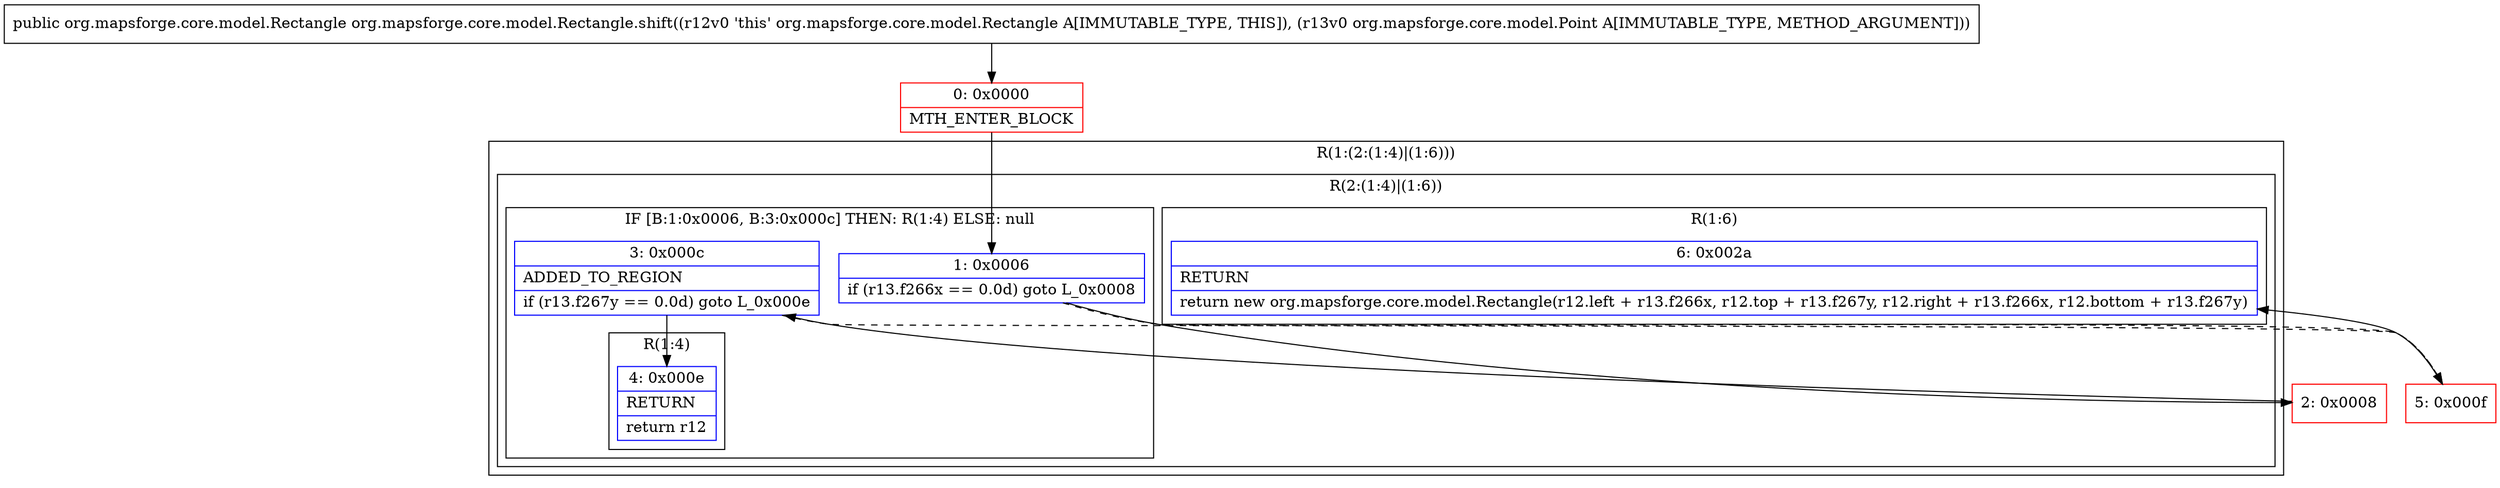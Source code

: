digraph "CFG fororg.mapsforge.core.model.Rectangle.shift(Lorg\/mapsforge\/core\/model\/Point;)Lorg\/mapsforge\/core\/model\/Rectangle;" {
subgraph cluster_Region_1996871794 {
label = "R(1:(2:(1:4)|(1:6)))";
node [shape=record,color=blue];
subgraph cluster_Region_2137221695 {
label = "R(2:(1:4)|(1:6))";
node [shape=record,color=blue];
subgraph cluster_IfRegion_1187000116 {
label = "IF [B:1:0x0006, B:3:0x000c] THEN: R(1:4) ELSE: null";
node [shape=record,color=blue];
Node_1 [shape=record,label="{1\:\ 0x0006|if (r13.f266x == 0.0d) goto L_0x0008\l}"];
Node_3 [shape=record,label="{3\:\ 0x000c|ADDED_TO_REGION\l|if (r13.f267y == 0.0d) goto L_0x000e\l}"];
subgraph cluster_Region_1207264453 {
label = "R(1:4)";
node [shape=record,color=blue];
Node_4 [shape=record,label="{4\:\ 0x000e|RETURN\l|return r12\l}"];
}
}
subgraph cluster_Region_510321153 {
label = "R(1:6)";
node [shape=record,color=blue];
Node_6 [shape=record,label="{6\:\ 0x002a|RETURN\l|return new org.mapsforge.core.model.Rectangle(r12.left + r13.f266x, r12.top + r13.f267y, r12.right + r13.f266x, r12.bottom + r13.f267y)\l}"];
}
}
}
Node_0 [shape=record,color=red,label="{0\:\ 0x0000|MTH_ENTER_BLOCK\l}"];
Node_2 [shape=record,color=red,label="{2\:\ 0x0008}"];
Node_5 [shape=record,color=red,label="{5\:\ 0x000f}"];
MethodNode[shape=record,label="{public org.mapsforge.core.model.Rectangle org.mapsforge.core.model.Rectangle.shift((r12v0 'this' org.mapsforge.core.model.Rectangle A[IMMUTABLE_TYPE, THIS]), (r13v0 org.mapsforge.core.model.Point A[IMMUTABLE_TYPE, METHOD_ARGUMENT])) }"];
MethodNode -> Node_0;
Node_1 -> Node_2;
Node_1 -> Node_5[style=dashed];
Node_3 -> Node_4;
Node_3 -> Node_5[style=dashed];
Node_0 -> Node_1;
Node_2 -> Node_3;
Node_5 -> Node_6;
}


